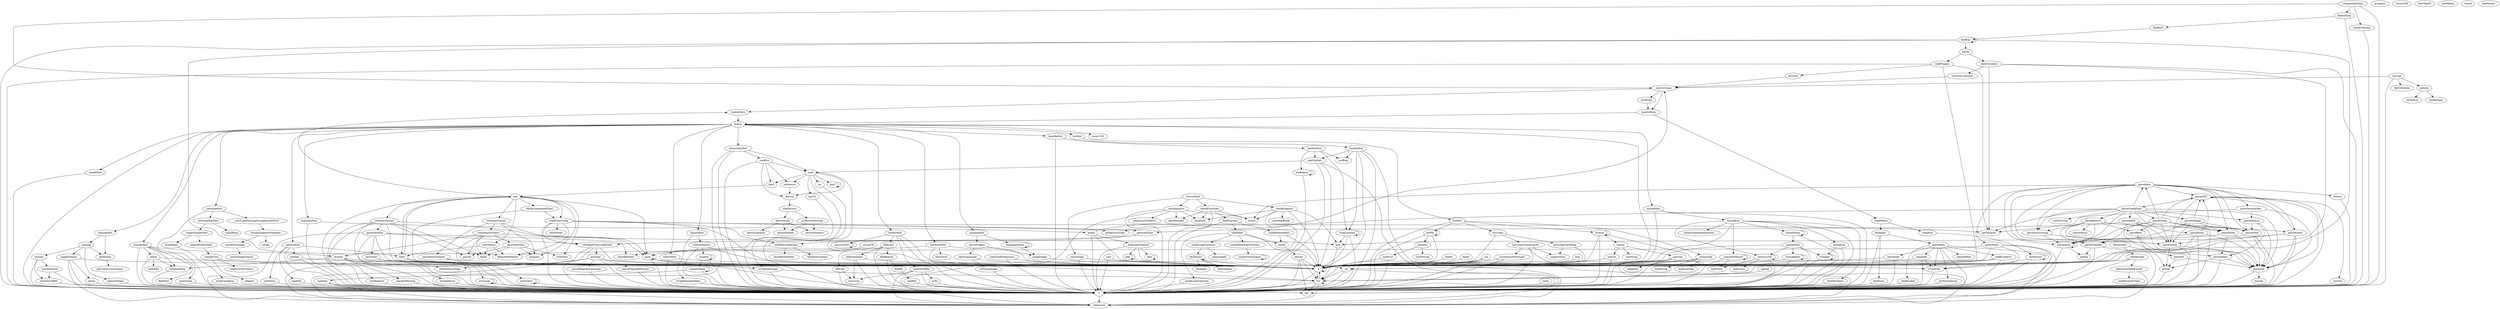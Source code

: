 strict digraph deps {
"add" [style=solid];
"addBracket" [style=solid];
"addBracketTy" [style=solid];
"addDerives" [style=solid];
"addVal" [style=solid];
"allowFields" [style=solid];
"asDo" [style=solid];
"asGuards" [style=solid];
"asNote" [style=solid];
"asPattern" [style=solid];
"asScope\'" [style=solid];
"avogadro" [style=solid];
"bad" [style=solid];
"badFuncs" [style=solid];
"bar" [style=solid];
"bracket" [style=solid];
"bracketError" [style=solid];
"bracketHint" [style=solid];
"bracketWarning" [style=solid];
"builtin" [style=solid];
"builtinHints" [style=solid];
"checkCommentedYaml" [style=solid];
"checkDefine" [style=solid];
"checkFunctions" [style=solid];
"checkImports" [style=solid];
"checkInputOutput" [style=solid];
"checkPragmas" [style=solid];
"checkSide" [style=solid];
"checks" [style=solid];
"combine" [style=solid];
"commentHint" [style=solid];
"computeSettings" [style=solid];
"countFunctionArgs" [style=solid];
"declSpans" [style=solid];
"decodeEither\'" [style=solid];
"decodeFileEither" [style=solid];
"defaultHintName" [style=solid];
"defaultParseFlags" [style=solid];
"delCons" [style=solid];
"deriveCategory" [style=solid];
"deriveGenerics" [style=solid];
"deriveHaskell" [style=solid];
"deriveStock" [style=solid];
"derives" [style=solid];
"directives" [style=solid];
"displayException" [style=solid];
"doAsAvoidingIndentation" [style=solid];
"doAsBrackets" [style=solid];
"dollar" [style=solid];
"dotVersion" [style=solid];
"dropBangs" [style=solid];
"dropConsBang" [style=solid];
"dupes" [style=solid];
"duplicateHint" [style=solid];
"duplicateOrdered" [style=solid];
"eliminateArgs" [style=solid];
"emptyOrNoContext" [style=solid];
"encode" [style=solid];
"entries" [style=solid];
"errorOn" [style=solid];
"errorOnComment" [style=solid];
"etaReduce" [style=solid];
"expHint" [style=solid];
"exportHint" [style=solid];
"extensionsHint" [style=solid];
"f" [style=solid];
"failed" [style=solid];
"fieldDecl" [style=solid];
"fileToModule" [style=solid];
"find" [style=solid];
"findBind" [style=solid];
"findBranch" [style=solid];
"findCase" [style=solid];
"findDecls" [style=solid];
"findExp" [style=solid];
"findFunction" [style=solid];
"findIdeas" [style=solid];
"findPat" [style=solid];
"findSetting" [style=solid];
"fixitiesHint" [style=solid];
"foldM_" [style=solid];
"folder" [style=solid];
"foo" [style=solid];
"fromApplies" [style=solid];
"fromLambda" [style=solid];
"fromRet" [style=solid];
"getConstructorNames" [style=solid];
"getNames" [style=solid];
"getRestrictType" [style=solid];
"getSeverity" [style=solid];
"getSmellType" [style=solid];
"getVal" [style=solid];
"guessName" [style=solid];
"hasAllStrategies" [style=solid];
"hasDerive" [style=solid];
"hasS" [style=solid];
"hasStrategyClause" [style=solid];
"hasT" [style=solid];
"hasT2\'" [style=solid];
"hintRules" [style=solid];
"hints" [style=solid];
"ideaMessage" [style=solid];
"ideaNoTo" [style=solid];
"importHint" [style=solid];
"importListToIdents" [style=solid];
"infixBracket" [style=solid];
"isAppend" [style=solid];
"isData" [style=solid];
"isHashy" [style=solid];
"isPartialAtom" [style=solid];
"isSym" [style=solid];
"isUnboxedTuple" [style=solid];
"isUnifyVar" [style=solid];
"issue1039" [style=solid];
"issue1150" [style=solid];
"issue978" [style=solid];
"lambdaDecl" [style=solid];
"lambdaExp" [style=solid];
"lambdaHint" [style=solid];
"languageDupes" [style=solid];
"lessThanPi" [style=solid];
"listComp" [style=solid];
"listCompCheckGuards" [style=solid];
"listCompCheckMap" [style=solid];
"listDecl" [style=solid];
"listExp" [style=solid];
"listHint" [style=solid];
"listPat" [style=solid];
"listRecHint" [style=solid];
"loadCradleOnlyonce" [style=solid];
"main" [style=solid];
"matchIdea" [style=solid];
"matchListRec" [style=solid];
"matchStar" [style=solid];
"matchStarStar" [style=solid];
"maybeParse" [style=solid];
"mkOrigPats" [style=solid];
"mkVar" [style=solid];
"monadExp" [style=solid];
"monadHint" [style=solid];
"monadLet" [style=solid];
"monadNoResult" [style=solid];
"monadStep" [style=solid];
"monadSteps" [style=solid];
"moveGuardsForward" [style=solid];
"naming" [style=solid];
"namingHint" [style=solid];
"needParenAsChild" [style=solid];
"newTypeDerivingStrategiesHintDecl" [style=solid];
"newVal" [style=solid];
"newtypeHint" [style=solid];
"newtypeHintDecl" [style=solid];
"no" [style=solid];
"noDeriveNewtype" [style=solid];
"noteMayBreak" [style=solid];
"oneMillion" [style=solid];
"optToLanguage" [style=solid];
"optToPragma" [style=solid];
"otherwise" [style=solid];
"parseArray" [style=solid];
"parseArrayString" [style=solid];
"parseBool" [style=solid];
"parseConfigYaml" [style=solid];
"parseFail" [style=solid];
"parseField" [style=solid];
"parseFieldOpt" [style=solid];
"parseFixity" [style=solid];
"parseFlagsAddFixities" [style=solid];
"parseFlagsSetLanguage" [style=solid];
"parseGHC" [style=solid];
"parseGroup" [style=solid];
"parseInputOutputs" [style=solid];
"parseInt" [style=solid];
"parseObject" [style=solid];
"parseObject1" [style=solid];
"parsePackage" [style=solid];
"parseRestrict" [style=solid];
"parseRule" [style=solid];
"parseSeverityKey" [style=solid];
"parseSmell" [style=solid];
"parseString" [style=solid];
"parseTest" [style=solid];
"parseTestFile" [style=solid];
"parseWithin" [style=solid];
"passed" [style=solid];
"patHint" [style=solid];
"pattern" [style=solid];
"patternHint" [style=solid];
"pchecks" [style=solid];
"performSpecial" [style=solid];
"pragmaHint" [style=solid];
"pragmaIdea" [style=solid];
"prettyExpr" [style=solid];
"progress" [style=solid];
"readComment" [style=solid];
"readFileConfigYaml" [style=solid];
"readFilesConfig" [style=solid];
"readMatch" [style=solid];
"readPat" [style=solid];
"readPragma" [style=solid];
"readRule" [style=solid];
"record" [style=solid];
"recursive" [style=solid];
"recursiveStr" [style=solid];
"reduceImports" [style=solid];
"redundantInfixBracket" [style=solid];
"remParens\'" [style=solid];
"renderSetting" [style=solid];
"replaceNames" [style=solid];
"resolveHints" [style=solid];
"restrictHint" [style=solid];
"restrictions" [style=solid];
"returnsUnit" [style=solid];
"rhsSpans" [style=solid];
"ruleToGroup" [style=solid];
"runCpp" [style=solid];
"settingsFromConfigYaml" [style=solid];
"shorten" [style=solid];
"shortenLGRHS" [style=solid];
"shortenMatch" [style=solid];
"shouldSuggestStrategies" [style=solid];
"showNotes" [style=solid];
"showSrcSpan" [style=solid];
"simpleCons" [style=solid];
"simpleHsDataDefn" [style=solid];
"simplify" [style=solid];
"simplifyHead" [style=solid];
"singleSimpleField" [style=solid];
"smellHint" [style=solid];
"smellLongFunctions" [style=solid];
"smellLongTypeLists" [style=solid];
"smellManyArgFunctions" [style=solid];
"smellModuleHint" [style=solid];
"smells" [style=solid];
"sort" [style=solid];
"spanLength" [style=solid];
"special" [style=solid];
"splitInfix" [style=solid];
"static" [style=solid];
"strToLanguage" [style=solid];
"stringType" [style=solid];
"stripRedundantAlias" [style=solid];
"suggestExpr" [style=solid];
"suggestName" [style=solid];
"test" [style=solid];
"testAnnotations" [style=solid];
"testInputOutput" [style=solid];
"testNames" [style=solid];
"testRefactor" [style=solid];
"tmp" [style=solid];
"toOldeLoc" [style=solid];
"toOldeSpan" [style=solid];
"typeListChar" [style=solid];
"typeString" [style=solid];
"un" [style=solid];
"unitFuncs" [style=solid];
"unqualify" [style=solid];
"unsafeHint" [style=solid];
"useCons" [style=solid];
"useList" [style=solid];
"usePList" [style=solid];
"usePString" [style=solid];
"useString" [style=solid];
"used" [style=solid];
"usedExt" [style=solid];
"varBody" [style=solid];
"warnBang" [style=solid];
"whereSpans" [style=solid];
"withTests" [style=solid];
"within" [style=solid];
"x" [style=solid];
"yes" [style=solid];
"add" -> "add";
"add" -> "f";
"addBracket" -> "x";
"addBracketTy" -> "f";
"addBracketTy" -> "foo";
"addBracketTy" -> "no";
"addBracketTy" -> "x";
"addDerives" -> "deriveStock";
"addDerives" -> "noDeriveNewtype";
"allowFields" -> "bad";
"allowFields" -> "parseFail";
"allowFields" -> "parseObject";
"asDo" -> "x";
"asGuards" -> "asGuards";
"asGuards" -> "x";
"asNote" -> "x";
"asPattern" -> "x";
"asScope\'" -> "defaultParseFlags";
"asScope\'" -> "f";
"asScope\'" -> "otherwise";
"asScope\'" -> "parseFlagsAddFixities";
"asScope\'" -> "parseFlagsSetLanguage";
"asScope\'" -> "x";
"bad" -> "foo";
"bracket" -> "bracketError";
"bracket" -> "bracketWarning";
"bracket" -> "f";
"bracket" -> "isPartialAtom";
"bracket" -> "x";
"bracketError" -> "x";
"bracketHint" -> "bracket";
"bracketHint" -> "dollar";
"bracketHint" -> "fieldDecl";
"bracketHint" -> "isPartialAtom";
"bracketHint" -> "prettyExpr";
"bracketHint" -> "x";
"bracketWarning" -> "x";
"builtin" -> "bracketHint";
"builtin" -> "commentHint";
"builtin" -> "duplicateHint";
"builtin" -> "exportHint";
"builtin" -> "extensionsHint";
"builtin" -> "f";
"builtin" -> "importHint";
"builtin" -> "issue1150";
"builtin" -> "lambdaHint";
"builtin" -> "listHint";
"builtin" -> "listRecHint";
"builtin" -> "monadHint";
"builtin" -> "namingHint";
"builtin" -> "newtypeHint";
"builtin" -> "patternHint";
"builtin" -> "pragmaHint";
"builtin" -> "unsafeHint";
"builtin" -> "x";
"builtinHints" -> "builtin";
"checkCommentedYaml" -> "readFilesConfig";
"checkCommentedYaml" -> "x";
"checkFunctions" -> "findFunction";
"checkFunctions" -> "ideaMessage";
"checkFunctions" -> "ideaNoTo";
"checkFunctions" -> "within";
"checkFunctions" -> "x";
"checkImports" -> "ideaMessage";
"checkImports" -> "ideaNoTo";
"checkImports" -> "importListToIdents";
"checkImports" -> "otherwise";
"checkImports" -> "within";
"checkImports" -> "x";
"checkInputOutput" -> "bracket";
"checkInputOutput" -> "failed";
"checkInputOutput" -> "main";
"checkInputOutput" -> "matchStar";
"checkInputOutput" -> "matchStarStar";
"checkInputOutput" -> "passed";
"checkPragmas" -> "bad";
"checkPragmas" -> "f";
"checkPragmas" -> "ideaNoTo";
"checkPragmas" -> "noteMayBreak";
"checkPragmas" -> "within";
"checkPragmas" -> "x";
"checkSide" -> "f";
"checkSide" -> "x";
"checks" -> "useCons";
"checks" -> "useList";
"checks" -> "useString";
"combine" -> "otherwise";
"combine" -> "x";
"commentHint" -> "directives";
"commentHint" -> "f";
"commentHint" -> "main";
"commentHint" -> "x";
"computeSettings" -> "findSetting";
"computeSettings" -> "renderSetting";
"computeSettings" -> "showSrcSpan";
"computeSettings" -> "x";
"countFunctionArgs" -> "countFunctionArgs";
"declSpans" -> "f";
"declSpans" -> "rhsSpans";
"declSpans" -> "whereSpans";
"delCons" -> "recursive";
"delCons" -> "x";
"deriveStock" -> "deriveCategory";
"deriveStock" -> "deriveGenerics";
"deriveStock" -> "deriveHaskell";
"derives" -> "addDerives";
"doAsBrackets" -> "x";
"dollar" -> "f";
"dollar" -> "isPartialAtom";
"dollar" -> "splitInfix";
"dollar" -> "x";
"dotVersion" -> "dotVersion";
"dotVersion" -> "isUnifyVar";
"dotVersion" -> "x";
"dropBangs" -> "dropConsBang";
"dropConsBang" -> "x";
"dupes" -> "duplicateOrdered";
"dupes" -> "f";
"dupes" -> "showSrcSpan";
"dupes" -> "x";
"duplicateHint" -> "dupes";
"duplicateHint" -> "x";
"duplicateOrdered" -> "add";
"duplicateOrdered" -> "f";
"duplicateOrdered" -> "find";
"duplicateOrdered" -> "x";
"eliminateArgs" -> "f";
"eliminateArgs" -> "recursive";
"eliminateArgs" -> "x";
"entries" -> "bar";
"entries" -> "f";
"entries" -> "foo";
"entries" -> "x";
"errorOn" -> "showSrcSpan";
"errorOnComment" -> "showSrcSpan";
"etaReduce" -> "etaReduce";
"etaReduce" -> "x";
"expHint" -> "x";
"exportHint" -> "no";
"exportHint" -> "x";
"extensionsHint" -> "otherwise";
"extensionsHint" -> "used";
"extensionsHint" -> "usedExt";
"extensionsHint" -> "x";
"f" -> "f";
"f" -> "foo";
"f" -> "x";
"fieldDecl" -> "x";
"find" -> "find";
"findBind" -> "findExp";
"findBranch" -> "findPat";
"findBranch" -> "x";
"findCase" -> "delCons";
"findCase" -> "eliminateArgs";
"findCase" -> "findBranch";
"findCase" -> "x";
"findDecls" -> "x";
"findExp" -> "defaultHintName";
"findExp" -> "f";
"findExp" -> "findExp";
"findExp" -> "mkVar";
"findExp" -> "x";
"findFunction" -> "smellHint";
"findFunction" -> "smellModuleHint";
"findFunction" -> "x";
"findIdeas" -> "findDecls";
"findIdeas" -> "matchIdea";
"findIdeas" -> "x";
"findPat" -> "readPat";
"findSetting" -> "findBind";
"findSetting" -> "x";
"fixitiesHint" -> "infixBracket";
"fixitiesHint" -> "x";
"foldM_" -> "f";
"folder" -> "f";
"foo" -> "bar";
"foo" -> "f";
"foo" -> "foo";
"foo" -> "otherwise";
"foo" -> "x";
"fromApplies" -> "f";
"fromApplies" -> "fromApplies";
"fromApplies" -> "x";
"fromLambda" -> "bad";
"fromLambda" -> "f";
"fromLambda" -> "fromLambda";
"fromLambda" -> "x";
"fromRet" -> "fromRet";
"fromRet" -> "x";
"getNames" -> "getConstructorNames";
"getSmellType" -> "readFileConfigYaml";
"getSmellType" -> "settingsFromConfigYaml";
"getVal" -> "x";
"guessName" -> "defaultHintName";
"guessName" -> "f";
"guessName" -> "isUnifyVar";
"guessName" -> "otherwise";
"guessName" -> "x";
"hasAllStrategies" -> "hasStrategyClause";
"hasDerive" -> "derives";
"hasS" -> "test";
"hasT" -> "hasT";
"hasT2\'" -> "x";
"hintRules" -> "resolveHints";
"hints" -> "asGuards";
"hints" -> "f";
"hints" -> "test";
"importHint" -> "reduceImports";
"importHint" -> "stripRedundantAlias";
"infixBracket" -> "f";
"infixBracket" -> "redundantInfixBracket";
"infixBracket" -> "x";
"isHashy" -> "x";
"isPartialAtom" -> "x";
"isSym" -> "x";
"isUnboxedTuple" -> "foo";
"isUnboxedTuple" -> "x";
"isUnifyVar" -> "x";
"issue978" -> "main";
"lambdaDecl" -> "etaReduce";
"lambdaDecl" -> "fromLambda";
"lambdaDecl" -> "mkOrigPats";
"lambdaDecl" -> "varBody";
"lambdaExp" -> "f";
"lambdaExp" -> "fromLambda";
"lambdaExp" -> "mkOrigPats";
"lambdaExp" -> "otherwise";
"lambdaExp" -> "varBody";
"lambdaExp" -> "x";
"lambdaHint" -> "lambdaDecl";
"lambdaHint" -> "lambdaExp";
"lambdaHint" -> "x";
"languageDupes" -> "languageDupes";
"languageDupes" -> "pragmaIdea";
"listComp" -> "f";
"listComp" -> "listCompCheckGuards";
"listComp" -> "listCompCheckMap";
"listCompCheckGuards" -> "moveGuardsForward";
"listCompCheckGuards" -> "otherwise";
"listCompCheckGuards" -> "suggestExpr";
"listCompCheckGuards" -> "x";
"listCompCheckMap" -> "f";
"listCompCheckMap" -> "suggestExpr";
"listDecl" -> "listComp";
"listDecl" -> "listExp";
"listDecl" -> "listPat";
"listDecl" -> "stringType";
"listDecl" -> "x";
"listExp" -> "checks";
"listExp" -> "f";
"listExp" -> "isAppend";
"listExp" -> "listExp";
"listExp" -> "x";
"listHint" -> "listDecl";
"listPat" -> "f";
"listPat" -> "listPat";
"listPat" -> "pchecks";
"listPat" -> "x";
"listRecHint" -> "f";
"listRecHint" -> "findCase";
"listRecHint" -> "matchListRec";
"listRecHint" -> "recursiveStr";
"listRecHint" -> "x";
"loadCradleOnlyonce" -> "f";
"loadCradleOnlyonce" -> "x";
"main" -> "bar";
"main" -> "f";
"main" -> "foo";
"main" -> "main";
"main" -> "x";
"matchIdea" -> "addBracket";
"matchIdea" -> "addBracketTy";
"matchIdea" -> "checkDefine";
"matchIdea" -> "checkSide";
"matchIdea" -> "isUnifyVar";
"matchIdea" -> "otherwise";
"matchIdea" -> "performSpecial";
"matchIdea" -> "unqualify";
"matchIdea" -> "x";
"matchListRec" -> "asDo";
"matchListRec" -> "otherwise";
"matchListRec" -> "recursive";
"matchListRec" -> "x";
"matchStar" -> "matchStar";
"matchStar" -> "x";
"matchStarStar" -> "failed";
"matchStarStar" -> "passed";
"matchStarStar" -> "progress";
"matchStarStar" -> "withTests";
"mkOrigPats" -> "f";
"mkOrigPats" -> "otherwise";
"mkOrigPats" -> "used";
"mkOrigPats" -> "x";
"mkVar" -> "readComment";
"mkVar" -> "readPragma";
"monadExp" -> "doAsAvoidingIndentation";
"monadExp" -> "doAsBrackets";
"monadExp" -> "f";
"monadExp" -> "monadLet";
"monadExp" -> "monadNoResult";
"monadExp" -> "monadSteps";
"monadExp" -> "returnsUnit";
"monadExp" -> "x";
"monadHint" -> "f";
"monadHint" -> "monadExp";
"monadHint" -> "x";
"monadLet" -> "fromRet";
"monadLet" -> "x";
"monadNoResult" -> "badFuncs";
"monadNoResult" -> "monadNoResult";
"monadNoResult" -> "x";
"monadStep" -> "f";
"monadStep" -> "fromApplies";
"monadStep" -> "fromRet";
"monadStep" -> "returnsUnit";
"monadStep" -> "x";
"monadSteps" -> "monadStep";
"monadSteps" -> "monadSteps";
"monadSteps" -> "x";
"moveGuardsForward" -> "f";
"moveGuardsForward" -> "x";
"naming" -> "getNames";
"naming" -> "replaceNames";
"naming" -> "shorten";
"naming" -> "suggestName";
"namingHint" -> "getNames";
"namingHint" -> "naming";
"newTypeDerivingStrategiesHintDecl" -> "shouldSuggestStrategies";
"newVal" -> "x";
"newtypeHint" -> "newTypeDerivingStrategiesHintDecl";
"newtypeHint" -> "newtypeHintDecl";
"newtypeHint" -> "x";
"newtypeHintDecl" -> "singleSimpleField";
"newtypeHintDecl" -> "warnBang";
"no" -> "bar";
"no" -> "foo";
"no" -> "x";
"noDeriveNewtype" -> "deriveGenerics";
"noDeriveNewtype" -> "deriveHaskell";
"optToLanguage" -> "f";
"optToLanguage" -> "strToLanguage";
"optToPragma" -> "optToLanguage";
"optToPragma" -> "pragmaIdea";
"parseArray" -> "addVal";
"parseArray" -> "parseArray";
"parseArray" -> "x";
"parseArrayString" -> "parseArray";
"parseArrayString" -> "parseString";
"parseBool" -> "getVal";
"parseBool" -> "parseFail";
"parseConfigYaml" -> "getRestrictType";
"parseConfigYaml" -> "getSeverity";
"parseConfigYaml" -> "parseArray";
"parseConfigYaml" -> "parseArrayString";
"parseConfigYaml" -> "parseFail";
"parseConfigYaml" -> "parseFixity";
"parseConfigYaml" -> "parseGroup";
"parseConfigYaml" -> "parseObject1";
"parseConfigYaml" -> "parsePackage";
"parseConfigYaml" -> "parseRestrict";
"parseConfigYaml" -> "parseRule";
"parseConfigYaml" -> "parseSmell";
"parseConfigYaml" -> "ruleToGroup";
"parseFail" -> "encode";
"parseFail" -> "x";
"parseField" -> "parseFail";
"parseField" -> "parseFieldOpt";
"parseField" -> "x";
"parseFieldOpt" -> "addVal";
"parseFieldOpt" -> "parseObject";
"parseFieldOpt" -> "x";
"parseFixity" -> "f";
"parseFixity" -> "parseArray";
"parseFixity" -> "parseFail";
"parseFixity" -> "parseGHC";
"parseFixity" -> "x";
"parseFlagsAddFixities" -> "x";
"parseFlagsSetLanguage" -> "x";
"parseGHC" -> "newVal";
"parseGHC" -> "parseConfigYaml";
"parseGHC" -> "parseFail";
"parseGHC" -> "parseString";
"parseGHC" -> "x";
"parseGroup" -> "allowFields";
"parseGroup" -> "parseArray";
"parseGroup" -> "parseBool";
"parseGroup" -> "parseField";
"parseGroup" -> "parseFieldOpt";
"parseGroup" -> "parseGHC";
"parseGroup" -> "parseRule";
"parseGroup" -> "parseString";
"parseGroup" -> "x";
"parseInputOutputs" -> "f";
"parseInputOutputs" -> "x";
"parseInt" -> "getVal";
"parseInt" -> "parseFail";
"parseObject" -> "getVal";
"parseObject" -> "parseFail";
"parseObject" -> "x";
"parseObject1" -> "parseFail";
"parseObject1" -> "parseField";
"parseObject1" -> "parseObject";
"parsePackage" -> "allowFields";
"parsePackage" -> "parseArray";
"parsePackage" -> "parseField";
"parsePackage" -> "parseGHC";
"parsePackage" -> "parseString";
"parseRestrict" -> "allowFields";
"parseRestrict" -> "maybeParse";
"parseRestrict" -> "parseArray";
"parseRestrict" -> "parseArrayString";
"parseRestrict" -> "parseBool";
"parseRestrict" -> "parseFieldOpt";
"parseRestrict" -> "parseString";
"parseRestrict" -> "parseWithin";
"parseRule" -> "allowFields";
"parseRule" -> "asNote";
"parseRule" -> "guessName";
"parseRule" -> "parseArray";
"parseRule" -> "parseArrayString";
"parseRule" -> "parseField";
"parseRule" -> "parseFieldOpt";
"parseRule" -> "parseGHC";
"parseRule" -> "parseSeverityKey";
"parseRule" -> "parseString";
"parseRule" -> "parseWithin";
"parseRule" -> "within";
"parseSeverityKey" -> "getSeverity";
"parseSeverityKey" -> "parseFail";
"parseSeverityKey" -> "parseObject1";
"parseSmell" -> "getSmellType";
"parseSmell" -> "parseFail";
"parseSmell" -> "parseField";
"parseSmell" -> "parseInt";
"parseSmell" -> "parseString";
"parseString" -> "getVal";
"parseString" -> "parseFail";
"parseString" -> "x";
"parseTest" -> "f";
"parseTest" -> "x";
"parseTestFile" -> "decodeEither\'";
"parseTestFile" -> "f";
"parseTestFile" -> "otherwise";
"parseTestFile" -> "parseTest";
"parseTestFile" -> "settingsFromConfigYaml";
"parseTestFile" -> "x";
"parseWithin" -> "f";
"parseWithin" -> "parseFail";
"parseWithin" -> "parseGHC";
"parseWithin" -> "parseString";
"parseWithin" -> "x";
"patHint" -> "f";
"patHint" -> "x";
"pattern" -> "toOldeLoc";
"pattern" -> "toOldeSpan";
"patternHint" -> "asPattern";
"patternHint" -> "expHint";
"patternHint" -> "hints";
"patternHint" -> "patHint";
"patternHint" -> "x";
"pchecks" -> "usePList";
"pchecks" -> "usePString";
"performSpecial" -> "x";
"pragmaHint" -> "languageDupes";
"pragmaHint" -> "optToPragma";
"pragmaIdea" -> "f";
"prettyExpr" -> "x";
"readComment" -> "errorOnComment";
"readComment" -> "f";
"readComment" -> "getSeverity";
"readComment" -> "x";
"readFileConfigYaml" -> "decodeEither\'";
"readFileConfigYaml" -> "decodeFileEither";
"readFileConfigYaml" -> "displayException";
"readFilesConfig" -> "defaultHintName";
"readFilesConfig" -> "getRestrictType";
"readFilesConfig" -> "getSeverity";
"readFilesConfig" -> "getSmellType";
"readFilesConfig" -> "isUnifyVar";
"readFilesConfig" -> "readFileConfigYaml";
"readFilesConfig" -> "settingsFromConfigYaml";
"readFilesConfig" -> "showNotes";
"readFilesConfig" -> "x";
"readMatch" -> "findIdeas";
"readMatch" -> "readRule";
"readPat" -> "x";
"readPragma" -> "errorOn";
"readPragma" -> "f";
"readPragma" -> "getSeverity";
"readPragma" -> "x";
"readRule" -> "dotVersion";
"recursiveStr" -> "recursiveStr";
"reduceImports" -> "f";
"reduceImports" -> "simplify";
"reduceImports" -> "x";
"redundantInfixBracket" -> "needParenAsChild";
"redundantInfixBracket" -> "otherwise";
"renderSetting" -> "x";
"replaceNames" -> "x";
"resolveHints" -> "builtin";
"resolveHints" -> "readMatch";
"restrictHint" -> "checkFunctions";
"restrictHint" -> "checkImports";
"restrictHint" -> "checkPragmas";
"restrictHint" -> "restrictions";
"restrictions" -> "f";
"restrictions" -> "x";
"returnsUnit" -> "badFuncs";
"returnsUnit" -> "returnsUnit";
"returnsUnit" -> "unitFuncs";
"returnsUnit" -> "x";
"runCpp" -> "fileToModule";
"runCpp" -> "pattern";
"runCpp" -> "showSrcSpan";
"runCpp" -> "x";
"settingsFromConfigYaml" -> "asScope\'";
"settingsFromConfigYaml" -> "f";
"settingsFromConfigYaml" -> "otherwise";
"settingsFromConfigYaml" -> "x";
"shorten" -> "shortenLGRHS";
"shorten" -> "shortenMatch";
"shorten" -> "x";
"shortenLGRHS" -> "x";
"shortenMatch" -> "shortenLGRHS";
"shortenMatch" -> "x";
"shouldSuggestStrategies" -> "hasAllStrategies";
"shouldSuggestStrategies" -> "isData";
"showSrcSpan" -> "builtinHints";
"showSrcSpan" -> "hintRules";
"showSrcSpan" -> "resolveHints";
"simpleCons" -> "emptyOrNoContext";
"simpleCons" -> "isHashy";
"simpleCons" -> "isUnboxedTuple";
"simpleHsDataDefn" -> "simpleCons";
"simplify" -> "simplify";
"simplify" -> "simplifyHead";
"simplify" -> "x";
"simplifyHead" -> "combine";
"simplifyHead" -> "simplifyHead";
"simplifyHead" -> "x";
"singleSimpleField" -> "dropBangs";
"singleSimpleField" -> "simpleHsDataDefn";
"smellHint" -> "f";
"smellHint" -> "smellLongFunctions";
"smellHint" -> "smellLongTypeLists";
"smellHint" -> "smellManyArgFunctions";
"smellHint" -> "smells";
"smellLongFunctions" -> "declSpans";
"smellLongFunctions" -> "spanLength";
"smellLongTypeLists" -> "x";
"smellManyArgFunctions" -> "countFunctionArgs";
"smellModuleHint" -> "f";
"smellModuleHint" -> "smells";
"smells" -> "entries";
"sort" -> "f";
"sort" -> "x";
"special" -> "foo";
"static" -> "x";
"strToLanguage" -> "x";
"stringType" -> "f";
"stringType" -> "typeListChar";
"stringType" -> "typeString";
"stringType" -> "x";
"stripRedundantAlias" -> "x";
"suggestName" -> "f";
"suggestName" -> "isSym";
"suggestName" -> "otherwise";
"suggestName" -> "x";
"test" -> "builtinHints";
"test" -> "checkCommentedYaml";
"test" -> "hints";
"test" -> "main";
"test" -> "progress";
"test" -> "readFilesConfig";
"test" -> "testAnnotations";
"test" -> "testInputOutput";
"test" -> "testNames";
"test" -> "withTests";
"test" -> "x";
"testAnnotations" -> "bad";
"testAnnotations" -> "defaultParseFlags";
"testAnnotations" -> "f";
"testAnnotations" -> "failed";
"testAnnotations" -> "parseTestFile";
"testAnnotations" -> "passed";
"testAnnotations" -> "testRefactor";
"testAnnotations" -> "x";
"testInputOutput" -> "checkInputOutput";
"testInputOutput" -> "main";
"testInputOutput" -> "parseInputOutputs";
"testInputOutput" -> "progress";
"testNames" -> "defaultHintName";
"testNames" -> "failed";
"testNames" -> "hints";
"testRefactor" -> "x";
"tmp" -> "f";
"un" -> "x";
"unqualify" -> "f";
"unqualify" -> "isUnifyVar";
"unqualify" -> "x";
"unsafeHint" -> "x";
"useCons" -> "f";
"useCons" -> "isAppend";
"useCons" -> "otherwise";
"useCons" -> "x";
"useList" -> "f";
"useList" -> "x";
"usePList" -> "f";
"usePList" -> "x";
"used" -> "derives";
"used" -> "f";
"used" -> "hasDerive";
"used" -> "hasS";
"used" -> "hasT";
"used" -> "hasT2\'";
"used" -> "isUnboxedTuple";
"used" -> "un";
"usedExt" -> "derives";
"usedExt" -> "hasDerive";
"usedExt" -> "hasS";
"usedExt" -> "used";
"usedExt" -> "x";
"whereSpans" -> "declSpans";
"x" -> "otherwise";
"yes" -> "f";
"yes" -> "foo";
"yes" -> "x";
}
